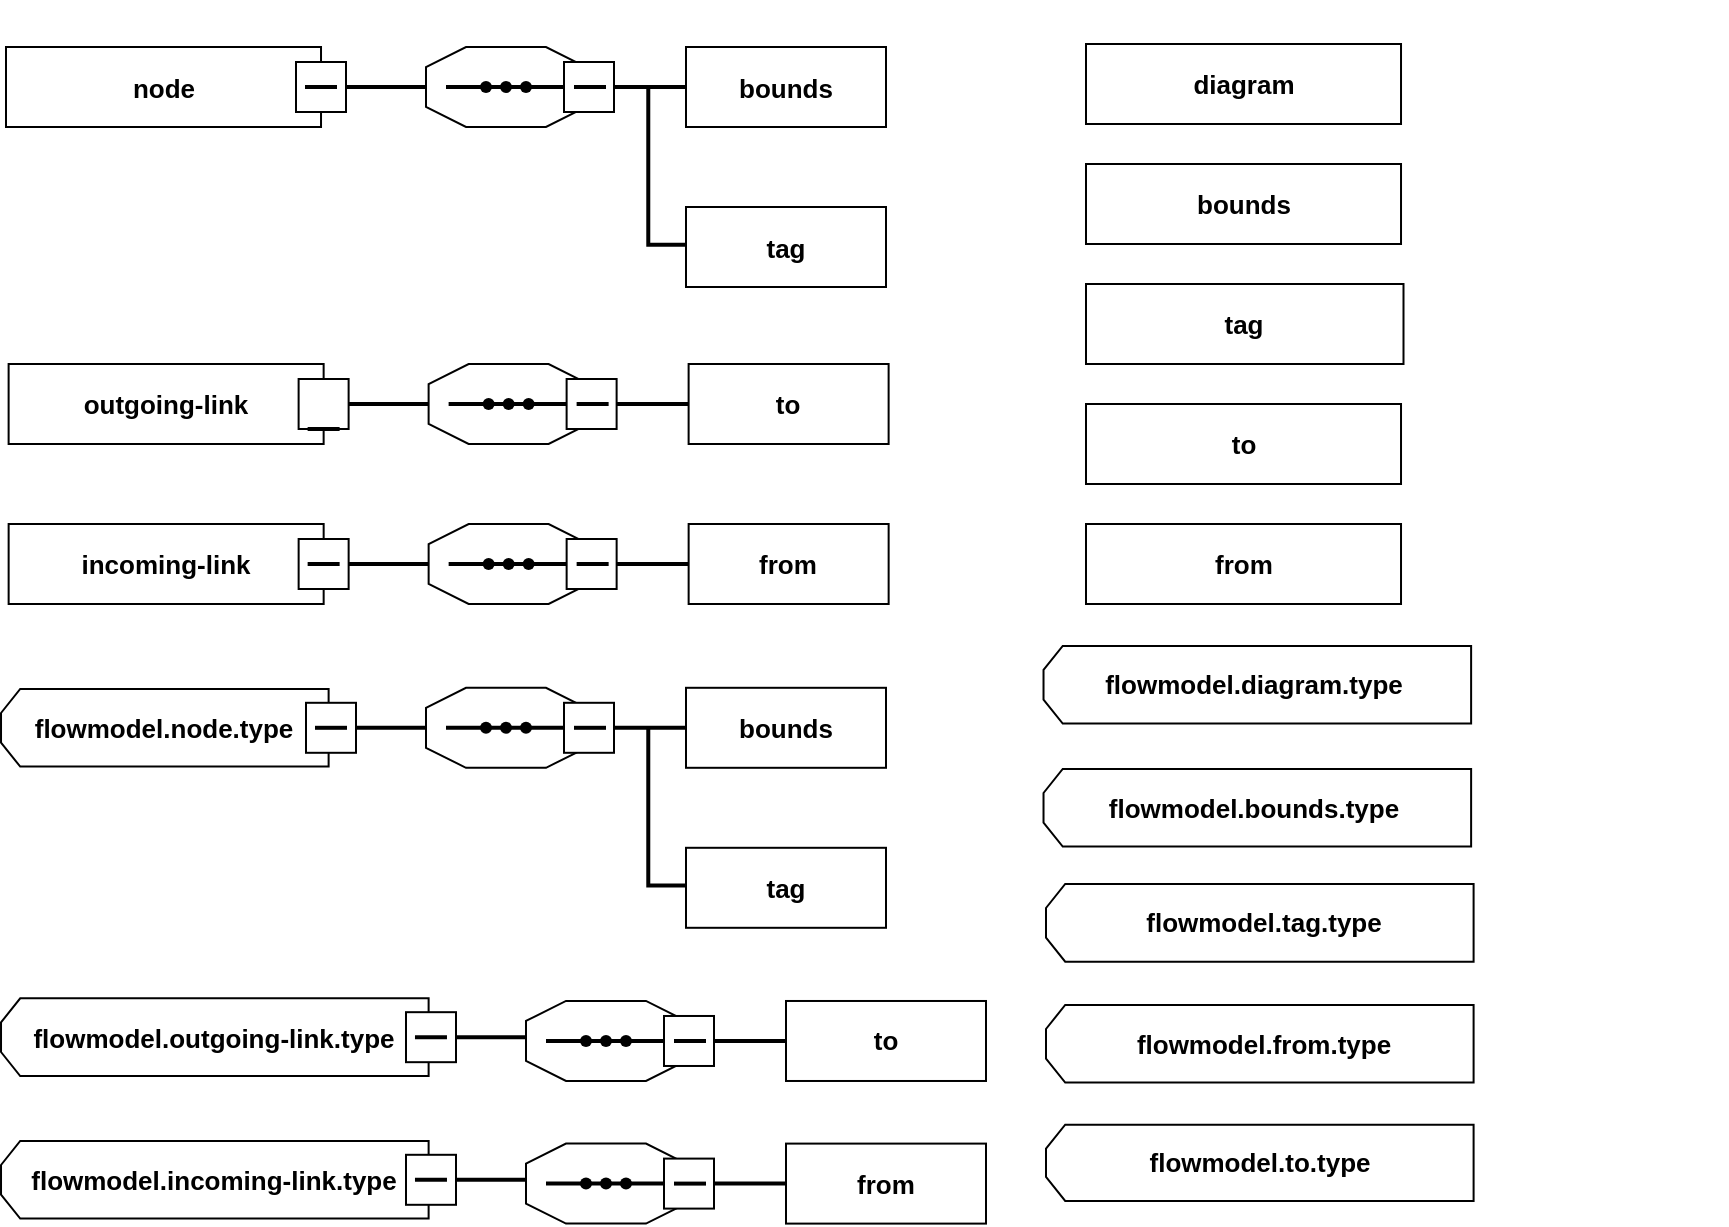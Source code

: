 <mxfile version="16.0.3" type="github">
  <diagram id="Udz62ujIdolEC2k2vhNW" name="Page-1">
    <mxGraphModel dx="1426" dy="1994" grid="1" gridSize="10" guides="1" tooltips="1" connect="1" arrows="0" fold="1" page="1" pageScale="1" pageWidth="827" pageHeight="1169" math="0" shadow="0">
      <root>
        <mxCell id="0" />
        <mxCell id="1" parent="0" />
        <mxCell id="k8Uw34xPk5UIhXiY5Jou-36" value="" style="group" parent="1" vertex="1" connectable="0">
          <mxGeometry x="177.51" y="-588.1" width="442.49" height="120" as="geometry" />
        </mxCell>
        <mxCell id="k8Uw34xPk5UIhXiY5Jou-13" value="" style="group" parent="k8Uw34xPk5UIhXiY5Jou-36" vertex="1" connectable="0">
          <mxGeometry x="212.49" width="94" height="40" as="geometry" />
        </mxCell>
        <mxCell id="k8Uw34xPk5UIhXiY5Jou-1" value="" style="verticalLabelPosition=bottom;verticalAlign=top;html=1;shape=mxgraph.basic.polygon;polyCoords=[[0.25,0],[0.75,0],[1,0.25],[1,0.75],[0.75,1],[0.25,1],[0,0.75],[0,0.25]];polyline=0;" parent="k8Uw34xPk5UIhXiY5Jou-13" vertex="1">
          <mxGeometry width="80" height="40" as="geometry" />
        </mxCell>
        <mxCell id="k8Uw34xPk5UIhXiY5Jou-2" value="" style="line;strokeWidth=2;html=1;" parent="k8Uw34xPk5UIhXiY5Jou-13" vertex="1">
          <mxGeometry x="10" y="15" width="60" height="10" as="geometry" />
        </mxCell>
        <mxCell id="k8Uw34xPk5UIhXiY5Jou-3" value="" style="shape=waypoint;sketch=0;fillStyle=solid;size=6;pointerEvents=1;points=[];fillColor=none;resizable=0;rotatable=0;perimeter=centerPerimeter;snapToPoint=1;" parent="k8Uw34xPk5UIhXiY5Jou-13" vertex="1">
          <mxGeometry x="10" width="40" height="40" as="geometry" />
        </mxCell>
        <mxCell id="k8Uw34xPk5UIhXiY5Jou-4" value="" style="shape=waypoint;sketch=0;fillStyle=solid;size=6;pointerEvents=1;points=[];fillColor=none;resizable=0;rotatable=0;perimeter=centerPerimeter;snapToPoint=1;" parent="k8Uw34xPk5UIhXiY5Jou-13" vertex="1">
          <mxGeometry x="20" width="40" height="40" as="geometry" />
        </mxCell>
        <mxCell id="k8Uw34xPk5UIhXiY5Jou-5" value="" style="shape=waypoint;sketch=0;fillStyle=solid;size=6;pointerEvents=1;points=[];fillColor=none;resizable=0;rotatable=0;perimeter=centerPerimeter;snapToPoint=1;" parent="k8Uw34xPk5UIhXiY5Jou-13" vertex="1">
          <mxGeometry x="30" width="40" height="40" as="geometry" />
        </mxCell>
        <mxCell id="k8Uw34xPk5UIhXiY5Jou-6" value="" style="whiteSpace=wrap;html=1;aspect=fixed;rotation=-90;" parent="k8Uw34xPk5UIhXiY5Jou-13" vertex="1">
          <mxGeometry x="69" y="7.5" width="25" height="25" as="geometry" />
        </mxCell>
        <mxCell id="k8Uw34xPk5UIhXiY5Jou-10" value="" style="line;strokeWidth=2;html=1;" parent="k8Uw34xPk5UIhXiY5Jou-13" vertex="1">
          <mxGeometry x="74" y="15" width="16" height="10" as="geometry" />
        </mxCell>
        <mxCell id="k8Uw34xPk5UIhXiY5Jou-14" value="" style="shape=loopLimit;whiteSpace=wrap;html=1;rotation=-90;horizontal=0;verticalAlign=middle;textDirection=ltr;labelPosition=center;verticalLabelPosition=middle;align=center;size=12;" parent="k8Uw34xPk5UIhXiY5Jou-36" vertex="1">
          <mxGeometry x="62.49" y="-61.9" width="38.82" height="163.8" as="geometry" />
        </mxCell>
        <mxCell id="k8Uw34xPk5UIhXiY5Jou-15" value="flowmodel.node.type" style="text;html=1;strokeColor=none;fillColor=none;align=center;verticalAlign=middle;whiteSpace=wrap;rounded=0;fontSize=13;fontStyle=1" parent="k8Uw34xPk5UIhXiY5Jou-36" vertex="1">
          <mxGeometry x="21.9" y="5" width="120" height="30" as="geometry" />
        </mxCell>
        <mxCell id="k8Uw34xPk5UIhXiY5Jou-18" value="" style="line;strokeWidth=2;html=1;fontSize=13;" parent="k8Uw34xPk5UIhXiY5Jou-36" vertex="1">
          <mxGeometry x="172.49" y="15" width="40" height="10" as="geometry" />
        </mxCell>
        <mxCell id="k8Uw34xPk5UIhXiY5Jou-22" value="" style="rounded=0;whiteSpace=wrap;html=1;fontSize=13;" parent="k8Uw34xPk5UIhXiY5Jou-36" vertex="1">
          <mxGeometry x="342.49" width="100" height="40" as="geometry" />
        </mxCell>
        <mxCell id="k8Uw34xPk5UIhXiY5Jou-25" value="" style="whiteSpace=wrap;html=1;aspect=fixed;rotation=-90;" parent="k8Uw34xPk5UIhXiY5Jou-36" vertex="1">
          <mxGeometry x="152.49" y="7.5" width="25" height="25" as="geometry" />
        </mxCell>
        <mxCell id="k8Uw34xPk5UIhXiY5Jou-26" value="" style="line;strokeWidth=2;html=1;" parent="k8Uw34xPk5UIhXiY5Jou-36" vertex="1">
          <mxGeometry x="156.99" y="15" width="16" height="10" as="geometry" />
        </mxCell>
        <mxCell id="k8Uw34xPk5UIhXiY5Jou-30" value="bounds" style="text;html=1;strokeColor=none;fillColor=none;align=center;verticalAlign=middle;whiteSpace=wrap;rounded=0;fontSize=13;fontStyle=1" parent="k8Uw34xPk5UIhXiY5Jou-36" vertex="1">
          <mxGeometry x="362.49" y="5" width="60" height="30" as="geometry" />
        </mxCell>
        <mxCell id="k8Uw34xPk5UIhXiY5Jou-31" value="" style="line;strokeWidth=2;html=1;fontSize=13;" parent="k8Uw34xPk5UIhXiY5Jou-36" vertex="1">
          <mxGeometry x="306.49" y="15" width="36" height="10" as="geometry" />
        </mxCell>
        <mxCell id="k8Uw34xPk5UIhXiY5Jou-32" value="" style="rounded=0;whiteSpace=wrap;html=1;fontSize=13;" parent="k8Uw34xPk5UIhXiY5Jou-36" vertex="1">
          <mxGeometry x="342.49" y="80" width="100" height="40" as="geometry" />
        </mxCell>
        <mxCell id="k8Uw34xPk5UIhXiY5Jou-33" value="tag" style="text;html=1;strokeColor=none;fillColor=none;align=center;verticalAlign=middle;whiteSpace=wrap;rounded=0;fontSize=13;fontStyle=1" parent="k8Uw34xPk5UIhXiY5Jou-36" vertex="1">
          <mxGeometry x="362.49" y="85" width="60" height="30" as="geometry" />
        </mxCell>
        <mxCell id="k8Uw34xPk5UIhXiY5Jou-35" value="" style="shape=partialRectangle;whiteSpace=wrap;html=1;bottom=0;right=0;fillColor=none;fontSize=13;rotation=90;direction=west;fontStyle=1;strokeWidth=2;" parent="k8Uw34xPk5UIhXiY5Jou-36" vertex="1">
          <mxGeometry x="293.72" y="50.62" width="78.15" height="18.33" as="geometry" />
        </mxCell>
        <mxCell id="sVDJuLf1VJ49UrlVqKed-46" value="" style="group" parent="1" vertex="1" connectable="0">
          <mxGeometry x="180" y="-931" width="440" height="142.5" as="geometry" />
        </mxCell>
        <mxCell id="sVDJuLf1VJ49UrlVqKed-2" value="" style="group" parent="sVDJuLf1VJ49UrlVqKed-46" vertex="1" connectable="0">
          <mxGeometry x="210" y="22.5" width="94" height="40" as="geometry" />
        </mxCell>
        <mxCell id="sVDJuLf1VJ49UrlVqKed-3" value="" style="verticalLabelPosition=bottom;verticalAlign=top;html=1;shape=mxgraph.basic.polygon;polyCoords=[[0.25,0],[0.75,0],[1,0.25],[1,0.75],[0.75,1],[0.25,1],[0,0.75],[0,0.25]];polyline=0;" parent="sVDJuLf1VJ49UrlVqKed-2" vertex="1">
          <mxGeometry width="80" height="40" as="geometry" />
        </mxCell>
        <mxCell id="sVDJuLf1VJ49UrlVqKed-4" value="" style="line;strokeWidth=2;html=1;" parent="sVDJuLf1VJ49UrlVqKed-2" vertex="1">
          <mxGeometry x="10" y="15" width="60" height="10" as="geometry" />
        </mxCell>
        <mxCell id="sVDJuLf1VJ49UrlVqKed-5" value="" style="shape=waypoint;sketch=0;fillStyle=solid;size=6;pointerEvents=1;points=[];fillColor=none;resizable=0;rotatable=0;perimeter=centerPerimeter;snapToPoint=1;" parent="sVDJuLf1VJ49UrlVqKed-2" vertex="1">
          <mxGeometry x="10" width="40" height="40" as="geometry" />
        </mxCell>
        <mxCell id="sVDJuLf1VJ49UrlVqKed-6" value="" style="shape=waypoint;sketch=0;fillStyle=solid;size=6;pointerEvents=1;points=[];fillColor=none;resizable=0;rotatable=0;perimeter=centerPerimeter;snapToPoint=1;" parent="sVDJuLf1VJ49UrlVqKed-2" vertex="1">
          <mxGeometry x="20" width="40" height="40" as="geometry" />
        </mxCell>
        <mxCell id="sVDJuLf1VJ49UrlVqKed-7" value="" style="shape=waypoint;sketch=0;fillStyle=solid;size=6;pointerEvents=1;points=[];fillColor=none;resizable=0;rotatable=0;perimeter=centerPerimeter;snapToPoint=1;" parent="sVDJuLf1VJ49UrlVqKed-2" vertex="1">
          <mxGeometry x="30" width="40" height="40" as="geometry" />
        </mxCell>
        <mxCell id="sVDJuLf1VJ49UrlVqKed-8" value="" style="whiteSpace=wrap;html=1;aspect=fixed;rotation=-90;" parent="sVDJuLf1VJ49UrlVqKed-2" vertex="1">
          <mxGeometry x="69" y="7.5" width="25" height="25" as="geometry" />
        </mxCell>
        <mxCell id="sVDJuLf1VJ49UrlVqKed-9" value="" style="line;strokeWidth=2;html=1;" parent="sVDJuLf1VJ49UrlVqKed-2" vertex="1">
          <mxGeometry x="74" y="15" width="16" height="10" as="geometry" />
        </mxCell>
        <mxCell id="sVDJuLf1VJ49UrlVqKed-12" value="" style="line;strokeWidth=2;html=1;fontSize=13;" parent="sVDJuLf1VJ49UrlVqKed-46" vertex="1">
          <mxGeometry x="170" y="37.5" width="40" height="10" as="geometry" />
        </mxCell>
        <mxCell id="sVDJuLf1VJ49UrlVqKed-13" value="" style="rounded=0;whiteSpace=wrap;html=1;fontSize=13;" parent="sVDJuLf1VJ49UrlVqKed-46" vertex="1">
          <mxGeometry x="340" y="22.5" width="100" height="40" as="geometry" />
        </mxCell>
        <mxCell id="sVDJuLf1VJ49UrlVqKed-16" value="bounds" style="text;html=1;strokeColor=none;fillColor=none;align=center;verticalAlign=middle;whiteSpace=wrap;rounded=0;fontSize=13;fontStyle=1" parent="sVDJuLf1VJ49UrlVqKed-46" vertex="1">
          <mxGeometry x="360" y="27.5" width="60" height="30" as="geometry" />
        </mxCell>
        <mxCell id="sVDJuLf1VJ49UrlVqKed-17" value="" style="line;strokeWidth=2;html=1;fontSize=13;" parent="sVDJuLf1VJ49UrlVqKed-46" vertex="1">
          <mxGeometry x="304" y="37.5" width="36" height="10" as="geometry" />
        </mxCell>
        <mxCell id="sVDJuLf1VJ49UrlVqKed-18" value="" style="rounded=0;whiteSpace=wrap;html=1;fontSize=13;" parent="sVDJuLf1VJ49UrlVqKed-46" vertex="1">
          <mxGeometry x="340" y="102.5" width="100" height="40" as="geometry" />
        </mxCell>
        <mxCell id="sVDJuLf1VJ49UrlVqKed-19" value="tag" style="text;html=1;strokeColor=none;fillColor=none;align=center;verticalAlign=middle;whiteSpace=wrap;rounded=0;fontSize=13;fontStyle=1" parent="sVDJuLf1VJ49UrlVqKed-46" vertex="1">
          <mxGeometry x="360" y="107.5" width="60" height="30" as="geometry" />
        </mxCell>
        <mxCell id="sVDJuLf1VJ49UrlVqKed-20" value="" style="shape=partialRectangle;whiteSpace=wrap;html=1;bottom=0;right=0;fillColor=none;fontSize=13;rotation=90;direction=west;fontStyle=1;strokeWidth=2;" parent="sVDJuLf1VJ49UrlVqKed-46" vertex="1">
          <mxGeometry x="291.23" y="73.12" width="78.15" height="18.33" as="geometry" />
        </mxCell>
        <mxCell id="sVDJuLf1VJ49UrlVqKed-22" value="" style="rounded=0;whiteSpace=wrap;html=1;" parent="sVDJuLf1VJ49UrlVqKed-46" vertex="1">
          <mxGeometry y="22.5" width="157.51" height="40" as="geometry" />
        </mxCell>
        <mxCell id="sVDJuLf1VJ49UrlVqKed-23" value="" style="whiteSpace=wrap;html=1;aspect=fixed;rotation=-90;" parent="sVDJuLf1VJ49UrlVqKed-46" vertex="1">
          <mxGeometry x="145" y="30" width="25" height="25" as="geometry" />
        </mxCell>
        <mxCell id="sVDJuLf1VJ49UrlVqKed-25" value="" style="line;strokeWidth=2;html=1;" parent="sVDJuLf1VJ49UrlVqKed-46" vertex="1">
          <mxGeometry x="149.5" width="16" height="85" as="geometry" />
        </mxCell>
        <mxCell id="sVDJuLf1VJ49UrlVqKed-26" value="node" style="text;html=1;strokeColor=none;fillColor=none;align=center;verticalAlign=middle;whiteSpace=wrap;rounded=0;fontSize=13;fontStyle=1" parent="sVDJuLf1VJ49UrlVqKed-46" vertex="1">
          <mxGeometry x="18.75" y="27.5" width="120" height="30" as="geometry" />
        </mxCell>
        <mxCell id="sVDJuLf1VJ49UrlVqKed-47" value="" style="group" parent="1" vertex="1" connectable="0">
          <mxGeometry x="181.31" y="-760" width="440.01" height="270" as="geometry" />
        </mxCell>
        <mxCell id="sVDJuLf1VJ49UrlVqKed-67" value="" style="group" parent="sVDJuLf1VJ49UrlVqKed-47" vertex="1" connectable="0">
          <mxGeometry width="440" height="85" as="geometry" />
        </mxCell>
        <mxCell id="sVDJuLf1VJ49UrlVqKed-48" value="" style="group" parent="sVDJuLf1VJ49UrlVqKed-67" vertex="1" connectable="0">
          <mxGeometry x="210" y="10" width="94" height="40" as="geometry" />
        </mxCell>
        <mxCell id="sVDJuLf1VJ49UrlVqKed-49" value="" style="verticalLabelPosition=bottom;verticalAlign=top;html=1;shape=mxgraph.basic.polygon;polyCoords=[[0.25,0],[0.75,0],[1,0.25],[1,0.75],[0.75,1],[0.25,1],[0,0.75],[0,0.25]];polyline=0;" parent="sVDJuLf1VJ49UrlVqKed-48" vertex="1">
          <mxGeometry width="80" height="40" as="geometry" />
        </mxCell>
        <mxCell id="sVDJuLf1VJ49UrlVqKed-50" value="" style="line;strokeWidth=2;html=1;" parent="sVDJuLf1VJ49UrlVqKed-48" vertex="1">
          <mxGeometry x="10" y="15" width="60" height="10" as="geometry" />
        </mxCell>
        <mxCell id="sVDJuLf1VJ49UrlVqKed-51" value="" style="shape=waypoint;sketch=0;fillStyle=solid;size=6;pointerEvents=1;points=[];fillColor=none;resizable=0;rotatable=0;perimeter=centerPerimeter;snapToPoint=1;" parent="sVDJuLf1VJ49UrlVqKed-48" vertex="1">
          <mxGeometry x="10" width="40" height="40" as="geometry" />
        </mxCell>
        <mxCell id="sVDJuLf1VJ49UrlVqKed-52" value="" style="shape=waypoint;sketch=0;fillStyle=solid;size=6;pointerEvents=1;points=[];fillColor=none;resizable=0;rotatable=0;perimeter=centerPerimeter;snapToPoint=1;" parent="sVDJuLf1VJ49UrlVqKed-48" vertex="1">
          <mxGeometry x="20" width="40" height="40" as="geometry" />
        </mxCell>
        <mxCell id="sVDJuLf1VJ49UrlVqKed-53" value="" style="shape=waypoint;sketch=0;fillStyle=solid;size=6;pointerEvents=1;points=[];fillColor=none;resizable=0;rotatable=0;perimeter=centerPerimeter;snapToPoint=1;" parent="sVDJuLf1VJ49UrlVqKed-48" vertex="1">
          <mxGeometry x="30" width="40" height="40" as="geometry" />
        </mxCell>
        <mxCell id="sVDJuLf1VJ49UrlVqKed-54" value="" style="whiteSpace=wrap;html=1;aspect=fixed;rotation=-90;" parent="sVDJuLf1VJ49UrlVqKed-48" vertex="1">
          <mxGeometry x="69" y="7.5" width="25" height="25" as="geometry" />
        </mxCell>
        <mxCell id="sVDJuLf1VJ49UrlVqKed-55" value="" style="line;strokeWidth=2;html=1;" parent="sVDJuLf1VJ49UrlVqKed-48" vertex="1">
          <mxGeometry x="74" y="15" width="16" height="10" as="geometry" />
        </mxCell>
        <mxCell id="sVDJuLf1VJ49UrlVqKed-56" value="" style="line;strokeWidth=2;html=1;fontSize=13;" parent="sVDJuLf1VJ49UrlVqKed-67" vertex="1">
          <mxGeometry x="170" y="25" width="40" height="10" as="geometry" />
        </mxCell>
        <mxCell id="sVDJuLf1VJ49UrlVqKed-57" value="" style="rounded=0;whiteSpace=wrap;html=1;fontSize=13;" parent="sVDJuLf1VJ49UrlVqKed-67" vertex="1">
          <mxGeometry x="340" y="10" width="100" height="40" as="geometry" />
        </mxCell>
        <mxCell id="sVDJuLf1VJ49UrlVqKed-58" value="to" style="text;html=1;strokeColor=none;fillColor=none;align=center;verticalAlign=middle;whiteSpace=wrap;rounded=0;fontSize=13;fontStyle=1" parent="sVDJuLf1VJ49UrlVqKed-67" vertex="1">
          <mxGeometry x="360" y="15" width="60" height="30" as="geometry" />
        </mxCell>
        <mxCell id="sVDJuLf1VJ49UrlVqKed-59" value="" style="line;strokeWidth=2;html=1;fontSize=13;" parent="sVDJuLf1VJ49UrlVqKed-67" vertex="1">
          <mxGeometry x="304" y="25" width="36" height="10" as="geometry" />
        </mxCell>
        <mxCell id="sVDJuLf1VJ49UrlVqKed-63" value="" style="rounded=0;whiteSpace=wrap;html=1;" parent="sVDJuLf1VJ49UrlVqKed-67" vertex="1">
          <mxGeometry y="10" width="157.51" height="40" as="geometry" />
        </mxCell>
        <mxCell id="sVDJuLf1VJ49UrlVqKed-64" value="" style="whiteSpace=wrap;html=1;aspect=fixed;rotation=-90;" parent="sVDJuLf1VJ49UrlVqKed-67" vertex="1">
          <mxGeometry x="145" y="17.5" width="25" height="25" as="geometry" />
        </mxCell>
        <mxCell id="sVDJuLf1VJ49UrlVqKed-65" value="" style="line;strokeWidth=2;html=1;" parent="sVDJuLf1VJ49UrlVqKed-67" vertex="1">
          <mxGeometry x="149.5" width="16" height="85" as="geometry" />
        </mxCell>
        <mxCell id="sVDJuLf1VJ49UrlVqKed-66" value="outgoing-link" style="text;html=1;strokeColor=none;fillColor=none;align=center;verticalAlign=middle;whiteSpace=wrap;rounded=0;fontSize=13;fontStyle=1" parent="sVDJuLf1VJ49UrlVqKed-67" vertex="1">
          <mxGeometry x="18.75" y="15" width="120" height="30" as="geometry" />
        </mxCell>
        <mxCell id="sVDJuLf1VJ49UrlVqKed-69" value="" style="group" parent="sVDJuLf1VJ49UrlVqKed-47" vertex="1" connectable="0">
          <mxGeometry x="0.01" y="92.5" width="440" height="177.5" as="geometry" />
        </mxCell>
        <mxCell id="sVDJuLf1VJ49UrlVqKed-70" value="" style="group" parent="sVDJuLf1VJ49UrlVqKed-69" vertex="1" connectable="0">
          <mxGeometry x="210" y="-2.5" width="94" height="40" as="geometry" />
        </mxCell>
        <mxCell id="sVDJuLf1VJ49UrlVqKed-71" value="" style="verticalLabelPosition=bottom;verticalAlign=top;html=1;shape=mxgraph.basic.polygon;polyCoords=[[0.25,0],[0.75,0],[1,0.25],[1,0.75],[0.75,1],[0.25,1],[0,0.75],[0,0.25]];polyline=0;" parent="sVDJuLf1VJ49UrlVqKed-70" vertex="1">
          <mxGeometry width="80" height="40" as="geometry" />
        </mxCell>
        <mxCell id="sVDJuLf1VJ49UrlVqKed-72" value="" style="line;strokeWidth=2;html=1;" parent="sVDJuLf1VJ49UrlVqKed-70" vertex="1">
          <mxGeometry x="10" y="15" width="60" height="10" as="geometry" />
        </mxCell>
        <mxCell id="sVDJuLf1VJ49UrlVqKed-73" value="" style="shape=waypoint;sketch=0;fillStyle=solid;size=6;pointerEvents=1;points=[];fillColor=none;resizable=0;rotatable=0;perimeter=centerPerimeter;snapToPoint=1;" parent="sVDJuLf1VJ49UrlVqKed-70" vertex="1">
          <mxGeometry x="10" width="40" height="40" as="geometry" />
        </mxCell>
        <mxCell id="sVDJuLf1VJ49UrlVqKed-74" value="" style="shape=waypoint;sketch=0;fillStyle=solid;size=6;pointerEvents=1;points=[];fillColor=none;resizable=0;rotatable=0;perimeter=centerPerimeter;snapToPoint=1;" parent="sVDJuLf1VJ49UrlVqKed-70" vertex="1">
          <mxGeometry x="20" width="40" height="40" as="geometry" />
        </mxCell>
        <mxCell id="sVDJuLf1VJ49UrlVqKed-75" value="" style="shape=waypoint;sketch=0;fillStyle=solid;size=6;pointerEvents=1;points=[];fillColor=none;resizable=0;rotatable=0;perimeter=centerPerimeter;snapToPoint=1;" parent="sVDJuLf1VJ49UrlVqKed-70" vertex="1">
          <mxGeometry x="30" width="40" height="40" as="geometry" />
        </mxCell>
        <mxCell id="sVDJuLf1VJ49UrlVqKed-76" value="" style="whiteSpace=wrap;html=1;aspect=fixed;rotation=-90;" parent="sVDJuLf1VJ49UrlVqKed-70" vertex="1">
          <mxGeometry x="69" y="7.5" width="25" height="25" as="geometry" />
        </mxCell>
        <mxCell id="sVDJuLf1VJ49UrlVqKed-77" value="" style="line;strokeWidth=2;html=1;" parent="sVDJuLf1VJ49UrlVqKed-70" vertex="1">
          <mxGeometry x="74" y="15" width="16" height="10" as="geometry" />
        </mxCell>
        <mxCell id="sVDJuLf1VJ49UrlVqKed-78" value="" style="line;strokeWidth=2;html=1;fontSize=13;" parent="sVDJuLf1VJ49UrlVqKed-69" vertex="1">
          <mxGeometry x="170" y="12.5" width="40" height="10" as="geometry" />
        </mxCell>
        <mxCell id="sVDJuLf1VJ49UrlVqKed-79" value="" style="rounded=0;whiteSpace=wrap;html=1;fontSize=13;" parent="sVDJuLf1VJ49UrlVqKed-69" vertex="1">
          <mxGeometry x="340" y="-2.5" width="100" height="40" as="geometry" />
        </mxCell>
        <mxCell id="sVDJuLf1VJ49UrlVqKed-80" value="from" style="text;html=1;strokeColor=none;fillColor=none;align=center;verticalAlign=middle;whiteSpace=wrap;rounded=0;fontSize=13;fontStyle=1" parent="sVDJuLf1VJ49UrlVqKed-69" vertex="1">
          <mxGeometry x="360" y="2.5" width="60" height="30" as="geometry" />
        </mxCell>
        <mxCell id="sVDJuLf1VJ49UrlVqKed-81" value="" style="line;strokeWidth=2;html=1;fontSize=13;" parent="sVDJuLf1VJ49UrlVqKed-69" vertex="1">
          <mxGeometry x="304" y="12.5" width="36" height="10" as="geometry" />
        </mxCell>
        <mxCell id="sVDJuLf1VJ49UrlVqKed-82" value="" style="rounded=0;whiteSpace=wrap;html=1;" parent="sVDJuLf1VJ49UrlVqKed-69" vertex="1">
          <mxGeometry y="-2.5" width="157.51" height="40" as="geometry" />
        </mxCell>
        <mxCell id="sVDJuLf1VJ49UrlVqKed-83" value="" style="whiteSpace=wrap;html=1;aspect=fixed;rotation=-90;" parent="sVDJuLf1VJ49UrlVqKed-69" vertex="1">
          <mxGeometry x="145" y="5" width="25" height="25" as="geometry" />
        </mxCell>
        <mxCell id="sVDJuLf1VJ49UrlVqKed-84" value="" style="line;strokeWidth=2;html=1;" parent="sVDJuLf1VJ49UrlVqKed-69" vertex="1">
          <mxGeometry x="149.5" y="-25" width="16" height="85" as="geometry" />
        </mxCell>
        <mxCell id="sVDJuLf1VJ49UrlVqKed-85" value="incoming-link" style="text;html=1;strokeColor=none;fillColor=none;align=center;verticalAlign=middle;whiteSpace=wrap;rounded=0;fontSize=13;fontStyle=1" parent="sVDJuLf1VJ49UrlVqKed-69" vertex="1">
          <mxGeometry x="18.75" y="2.5" width="120" height="30" as="geometry" />
        </mxCell>
        <mxCell id="9avk3Qq46MNFsyk8ZGu0-46" value="" style="group" parent="sVDJuLf1VJ49UrlVqKed-69" vertex="1" connectable="0">
          <mxGeometry x="701.17" y="-232.5" width="157.51" height="110" as="geometry" />
        </mxCell>
        <mxCell id="9avk3Qq46MNFsyk8ZGu0-42" value="" style="group" parent="9avk3Qq46MNFsyk8ZGu0-46" vertex="1" connectable="0">
          <mxGeometry x="-162.49" y="230" width="157.51" height="40" as="geometry" />
        </mxCell>
        <mxCell id="9avk3Qq46MNFsyk8ZGu0-43" value="" style="rounded=0;whiteSpace=wrap;html=1;" parent="9avk3Qq46MNFsyk8ZGu0-42" vertex="1">
          <mxGeometry width="157.51" height="40" as="geometry" />
        </mxCell>
        <mxCell id="9avk3Qq46MNFsyk8ZGu0-44" value="&lt;span style=&quot;font-size: 13px&quot;&gt;&lt;b&gt;from&lt;/b&gt;&lt;/span&gt;" style="text;html=1;strokeColor=none;fillColor=none;align=center;verticalAlign=middle;whiteSpace=wrap;rounded=0;" parent="9avk3Qq46MNFsyk8ZGu0-42" vertex="1">
          <mxGeometry x="48.75" y="5" width="60" height="30" as="geometry" />
        </mxCell>
        <mxCell id="9avk3Qq46MNFsyk8ZGu0-32" value="" style="group" parent="1" vertex="1" connectable="0">
          <mxGeometry x="720" y="-910" width="157.51" height="40" as="geometry" />
        </mxCell>
        <mxCell id="9avk3Qq46MNFsyk8ZGu0-30" value="" style="rounded=0;whiteSpace=wrap;html=1;" parent="9avk3Qq46MNFsyk8ZGu0-32" vertex="1">
          <mxGeometry width="157.51" height="40" as="geometry" />
        </mxCell>
        <mxCell id="9avk3Qq46MNFsyk8ZGu0-31" value="&lt;font style=&quot;font-size: 13px&quot;&gt;&lt;b&gt;diagram&lt;/b&gt;&lt;/font&gt;" style="text;html=1;strokeColor=none;fillColor=none;align=center;verticalAlign=middle;whiteSpace=wrap;rounded=0;" parent="9avk3Qq46MNFsyk8ZGu0-32" vertex="1">
          <mxGeometry x="48.75" y="5" width="60" height="30" as="geometry" />
        </mxCell>
        <mxCell id="9avk3Qq46MNFsyk8ZGu0-33" value="" style="group" parent="1" vertex="1" connectable="0">
          <mxGeometry x="720" y="-850" width="157.51" height="40" as="geometry" />
        </mxCell>
        <mxCell id="9avk3Qq46MNFsyk8ZGu0-34" value="" style="rounded=0;whiteSpace=wrap;html=1;" parent="9avk3Qq46MNFsyk8ZGu0-33" vertex="1">
          <mxGeometry width="157.51" height="40" as="geometry" />
        </mxCell>
        <mxCell id="9avk3Qq46MNFsyk8ZGu0-35" value="&lt;font style=&quot;font-size: 13px&quot;&gt;&lt;b&gt;bounds&lt;/b&gt;&lt;/font&gt;" style="text;html=1;strokeColor=none;fillColor=none;align=center;verticalAlign=middle;whiteSpace=wrap;rounded=0;" parent="9avk3Qq46MNFsyk8ZGu0-33" vertex="1">
          <mxGeometry x="48.75" y="5" width="60" height="30" as="geometry" />
        </mxCell>
        <mxCell id="9avk3Qq46MNFsyk8ZGu0-36" value="" style="group" parent="1" vertex="1" connectable="0">
          <mxGeometry x="720" y="-790" width="158.75" height="40" as="geometry" />
        </mxCell>
        <mxCell id="9avk3Qq46MNFsyk8ZGu0-37" value="" style="rounded=0;whiteSpace=wrap;html=1;" parent="9avk3Qq46MNFsyk8ZGu0-36" vertex="1">
          <mxGeometry width="158.75" height="40" as="geometry" />
        </mxCell>
        <mxCell id="9avk3Qq46MNFsyk8ZGu0-38" value="&lt;span style=&quot;font-size: 13px&quot;&gt;&lt;b&gt;tag&lt;/b&gt;&lt;/span&gt;" style="text;html=1;strokeColor=none;fillColor=none;align=center;verticalAlign=middle;whiteSpace=wrap;rounded=0;" parent="9avk3Qq46MNFsyk8ZGu0-36" vertex="1">
          <mxGeometry x="49.134" y="5" width="60.472" height="30" as="geometry" />
        </mxCell>
        <mxCell id="9avk3Qq46MNFsyk8ZGu0-3" value="" style="shape=loopLimit;whiteSpace=wrap;html=1;rotation=-90;horizontal=0;verticalAlign=middle;textDirection=ltr;labelPosition=center;verticalLabelPosition=middle;align=center;size=12;container=0;" parent="1" vertex="1">
          <mxGeometry x="786.25" y="-635" width="38.82" height="213.8" as="geometry" />
        </mxCell>
        <mxCell id="9avk3Qq46MNFsyk8ZGu0-5" value="&lt;b&gt;&lt;font style=&quot;font-size: 13px&quot;&gt;flowmodel.bounds.type&lt;/font&gt;&lt;/b&gt;" style="text;html=1;strokeColor=none;fillColor=none;align=center;verticalAlign=middle;whiteSpace=wrap;rounded=0;container=0;" parent="1" vertex="1">
          <mxGeometry x="700" y="-543.1" width="208.1" height="30" as="geometry" />
        </mxCell>
        <mxCell id="9avk3Qq46MNFsyk8ZGu0-23" value="" style="group" parent="1" vertex="1" connectable="0">
          <mxGeometry x="700.0" y="-490" width="213.8" height="38.82" as="geometry" />
        </mxCell>
        <mxCell id="9avk3Qq46MNFsyk8ZGu0-20" value="" style="shape=loopLimit;whiteSpace=wrap;html=1;rotation=-90;horizontal=0;verticalAlign=middle;textDirection=ltr;labelPosition=center;verticalLabelPosition=middle;align=center;size=12;container=0;" parent="9avk3Qq46MNFsyk8ZGu0-23" vertex="1">
          <mxGeometry x="87.49" y="-87.49" width="38.82" height="213.8" as="geometry" />
        </mxCell>
        <mxCell id="9avk3Qq46MNFsyk8ZGu0-21" value="&lt;b&gt;&lt;font style=&quot;font-size: 13px&quot;&gt;flowmodel.tag.type&lt;/font&gt;&lt;/b&gt;" style="text;html=1;strokeColor=none;fillColor=none;align=center;verticalAlign=middle;whiteSpace=wrap;rounded=0;container=0;" parent="9avk3Qq46MNFsyk8ZGu0-23" vertex="1">
          <mxGeometry x="3.8" y="4.41" width="210" height="30" as="geometry" />
        </mxCell>
        <mxCell id="9avk3Qq46MNFsyk8ZGu0-75" value="" style="group" parent="1" vertex="1" connectable="0">
          <mxGeometry x="177.51" y="-432.82" width="492.49" height="112.62" as="geometry" />
        </mxCell>
        <mxCell id="cR9HXsBc68klS0TnYcOj-10" value="" style="group" parent="9avk3Qq46MNFsyk8ZGu0-75" vertex="1" connectable="0">
          <mxGeometry width="492.49" height="41.31" as="geometry" />
        </mxCell>
        <mxCell id="cR9HXsBc68klS0TnYcOj-8" value="" style="group" parent="cR9HXsBc68klS0TnYcOj-10" vertex="1" connectable="0">
          <mxGeometry width="267.49" height="38.82" as="geometry" />
        </mxCell>
        <mxCell id="sVDJuLf1VJ49UrlVqKed-95" value="" style="shape=loopLimit;whiteSpace=wrap;html=1;rotation=-90;horizontal=0;verticalAlign=middle;textDirection=ltr;labelPosition=center;verticalLabelPosition=middle;align=center;size=12;" parent="cR9HXsBc68klS0TnYcOj-8" vertex="1">
          <mxGeometry x="87.49" y="-87.49" width="38.82" height="213.8" as="geometry" />
        </mxCell>
        <mxCell id="sVDJuLf1VJ49UrlVqKed-97" value="" style="line;strokeWidth=2;html=1;fontSize=13;" parent="cR9HXsBc68klS0TnYcOj-8" vertex="1">
          <mxGeometry x="227.49" y="14.41" width="40" height="10" as="geometry" />
        </mxCell>
        <mxCell id="cR9HXsBc68klS0TnYcOj-5" value="&lt;b&gt;&lt;font style=&quot;font-size: 13px&quot;&gt;flowmodel.outgoing-link.type&lt;/font&gt;&lt;/b&gt;" style="text;html=1;strokeColor=none;fillColor=none;align=center;verticalAlign=middle;whiteSpace=wrap;rounded=0;" parent="cR9HXsBc68klS0TnYcOj-8" vertex="1">
          <mxGeometry x="1.9" y="4.41" width="210" height="30" as="geometry" />
        </mxCell>
        <mxCell id="sVDJuLf1VJ49UrlVqKed-99" value="" style="whiteSpace=wrap;html=1;aspect=fixed;rotation=-90;" parent="cR9HXsBc68klS0TnYcOj-8" vertex="1">
          <mxGeometry x="202.49" y="6.91" width="25" height="25" as="geometry" />
        </mxCell>
        <mxCell id="sVDJuLf1VJ49UrlVqKed-100" value="" style="line;strokeWidth=2;html=1;" parent="cR9HXsBc68klS0TnYcOj-8" vertex="1">
          <mxGeometry x="206.98" y="14.41" width="16" height="10" as="geometry" />
        </mxCell>
        <mxCell id="cR9HXsBc68klS0TnYcOj-9" value="" style="group" parent="cR9HXsBc68klS0TnYcOj-10" vertex="1" connectable="0">
          <mxGeometry x="262.49" y="1.31" width="230" height="40" as="geometry" />
        </mxCell>
        <mxCell id="sVDJuLf1VJ49UrlVqKed-87" value="" style="group" parent="cR9HXsBc68klS0TnYcOj-9" vertex="1" connectable="0">
          <mxGeometry width="94" height="40" as="geometry" />
        </mxCell>
        <mxCell id="sVDJuLf1VJ49UrlVqKed-88" value="" style="verticalLabelPosition=bottom;verticalAlign=top;html=1;shape=mxgraph.basic.polygon;polyCoords=[[0.25,0],[0.75,0],[1,0.25],[1,0.75],[0.75,1],[0.25,1],[0,0.75],[0,0.25]];polyline=0;" parent="sVDJuLf1VJ49UrlVqKed-87" vertex="1">
          <mxGeometry width="80" height="40" as="geometry" />
        </mxCell>
        <mxCell id="sVDJuLf1VJ49UrlVqKed-89" value="" style="line;strokeWidth=2;html=1;" parent="sVDJuLf1VJ49UrlVqKed-87" vertex="1">
          <mxGeometry x="10" y="15" width="60" height="10" as="geometry" />
        </mxCell>
        <mxCell id="sVDJuLf1VJ49UrlVqKed-90" value="" style="shape=waypoint;sketch=0;fillStyle=solid;size=6;pointerEvents=1;points=[];fillColor=none;resizable=0;rotatable=0;perimeter=centerPerimeter;snapToPoint=1;" parent="sVDJuLf1VJ49UrlVqKed-87" vertex="1">
          <mxGeometry x="10" width="40" height="40" as="geometry" />
        </mxCell>
        <mxCell id="sVDJuLf1VJ49UrlVqKed-91" value="" style="shape=waypoint;sketch=0;fillStyle=solid;size=6;pointerEvents=1;points=[];fillColor=none;resizable=0;rotatable=0;perimeter=centerPerimeter;snapToPoint=1;" parent="sVDJuLf1VJ49UrlVqKed-87" vertex="1">
          <mxGeometry x="20" width="40" height="40" as="geometry" />
        </mxCell>
        <mxCell id="sVDJuLf1VJ49UrlVqKed-92" value="" style="shape=waypoint;sketch=0;fillStyle=solid;size=6;pointerEvents=1;points=[];fillColor=none;resizable=0;rotatable=0;perimeter=centerPerimeter;snapToPoint=1;" parent="sVDJuLf1VJ49UrlVqKed-87" vertex="1">
          <mxGeometry x="30" width="40" height="40" as="geometry" />
        </mxCell>
        <mxCell id="sVDJuLf1VJ49UrlVqKed-93" value="" style="whiteSpace=wrap;html=1;aspect=fixed;rotation=-90;" parent="sVDJuLf1VJ49UrlVqKed-87" vertex="1">
          <mxGeometry x="69" y="7.5" width="25" height="25" as="geometry" />
        </mxCell>
        <mxCell id="sVDJuLf1VJ49UrlVqKed-94" value="" style="line;strokeWidth=2;html=1;" parent="sVDJuLf1VJ49UrlVqKed-87" vertex="1">
          <mxGeometry x="74" y="15" width="16" height="10" as="geometry" />
        </mxCell>
        <mxCell id="sVDJuLf1VJ49UrlVqKed-98" value="" style="rounded=0;whiteSpace=wrap;html=1;fontSize=13;" parent="cR9HXsBc68klS0TnYcOj-9" vertex="1">
          <mxGeometry x="130" width="100" height="40" as="geometry" />
        </mxCell>
        <mxCell id="sVDJuLf1VJ49UrlVqKed-101" value="to" style="text;html=1;strokeColor=none;fillColor=none;align=center;verticalAlign=middle;whiteSpace=wrap;rounded=0;fontSize=13;fontStyle=1" parent="cR9HXsBc68klS0TnYcOj-9" vertex="1">
          <mxGeometry x="150" y="5" width="60" height="30" as="geometry" />
        </mxCell>
        <mxCell id="sVDJuLf1VJ49UrlVqKed-102" value="" style="line;strokeWidth=2;html=1;fontSize=13;" parent="cR9HXsBc68klS0TnYcOj-9" vertex="1">
          <mxGeometry x="94" y="15" width="36" height="10" as="geometry" />
        </mxCell>
        <mxCell id="cR9HXsBc68klS0TnYcOj-11" value="" style="group" parent="9avk3Qq46MNFsyk8ZGu0-75" vertex="1" connectable="0">
          <mxGeometry y="71.31" width="492.49" height="41.31" as="geometry" />
        </mxCell>
        <mxCell id="cR9HXsBc68klS0TnYcOj-12" value="" style="group" parent="cR9HXsBc68klS0TnYcOj-11" vertex="1" connectable="0">
          <mxGeometry width="267.49" height="38.82" as="geometry" />
        </mxCell>
        <mxCell id="cR9HXsBc68klS0TnYcOj-13" value="" style="shape=loopLimit;whiteSpace=wrap;html=1;rotation=-90;horizontal=0;verticalAlign=middle;textDirection=ltr;labelPosition=center;verticalLabelPosition=middle;align=center;size=12;" parent="cR9HXsBc68klS0TnYcOj-12" vertex="1">
          <mxGeometry x="87.49" y="-87.49" width="38.82" height="213.8" as="geometry" />
        </mxCell>
        <mxCell id="cR9HXsBc68klS0TnYcOj-14" value="" style="line;strokeWidth=2;html=1;fontSize=13;" parent="cR9HXsBc68klS0TnYcOj-12" vertex="1">
          <mxGeometry x="227.49" y="14.41" width="40" height="10" as="geometry" />
        </mxCell>
        <mxCell id="cR9HXsBc68klS0TnYcOj-15" value="&lt;b&gt;&lt;font style=&quot;font-size: 13px&quot;&gt;flowmodel.incoming-link.type&lt;/font&gt;&lt;/b&gt;" style="text;html=1;strokeColor=none;fillColor=none;align=center;verticalAlign=middle;whiteSpace=wrap;rounded=0;" parent="cR9HXsBc68klS0TnYcOj-12" vertex="1">
          <mxGeometry x="1.9" y="4.41" width="210" height="30" as="geometry" />
        </mxCell>
        <mxCell id="cR9HXsBc68klS0TnYcOj-16" value="" style="whiteSpace=wrap;html=1;aspect=fixed;rotation=-90;" parent="cR9HXsBc68klS0TnYcOj-12" vertex="1">
          <mxGeometry x="202.49" y="6.91" width="25" height="25" as="geometry" />
        </mxCell>
        <mxCell id="cR9HXsBc68klS0TnYcOj-17" value="" style="line;strokeWidth=2;html=1;" parent="cR9HXsBc68klS0TnYcOj-12" vertex="1">
          <mxGeometry x="206.98" y="14.41" width="16" height="10" as="geometry" />
        </mxCell>
        <mxCell id="cR9HXsBc68klS0TnYcOj-18" value="" style="group" parent="cR9HXsBc68klS0TnYcOj-11" vertex="1" connectable="0">
          <mxGeometry x="262.49" y="1.31" width="230" height="40" as="geometry" />
        </mxCell>
        <mxCell id="cR9HXsBc68klS0TnYcOj-19" value="" style="group" parent="cR9HXsBc68klS0TnYcOj-18" vertex="1" connectable="0">
          <mxGeometry width="94" height="40" as="geometry" />
        </mxCell>
        <mxCell id="cR9HXsBc68klS0TnYcOj-20" value="" style="verticalLabelPosition=bottom;verticalAlign=top;html=1;shape=mxgraph.basic.polygon;polyCoords=[[0.25,0],[0.75,0],[1,0.25],[1,0.75],[0.75,1],[0.25,1],[0,0.75],[0,0.25]];polyline=0;" parent="cR9HXsBc68klS0TnYcOj-19" vertex="1">
          <mxGeometry width="80" height="40" as="geometry" />
        </mxCell>
        <mxCell id="cR9HXsBc68klS0TnYcOj-21" value="" style="line;strokeWidth=2;html=1;" parent="cR9HXsBc68klS0TnYcOj-19" vertex="1">
          <mxGeometry x="10" y="15" width="60" height="10" as="geometry" />
        </mxCell>
        <mxCell id="cR9HXsBc68klS0TnYcOj-22" value="" style="shape=waypoint;sketch=0;fillStyle=solid;size=6;pointerEvents=1;points=[];fillColor=none;resizable=0;rotatable=0;perimeter=centerPerimeter;snapToPoint=1;" parent="cR9HXsBc68klS0TnYcOj-19" vertex="1">
          <mxGeometry x="10" width="40" height="40" as="geometry" />
        </mxCell>
        <mxCell id="cR9HXsBc68klS0TnYcOj-23" value="" style="shape=waypoint;sketch=0;fillStyle=solid;size=6;pointerEvents=1;points=[];fillColor=none;resizable=0;rotatable=0;perimeter=centerPerimeter;snapToPoint=1;" parent="cR9HXsBc68klS0TnYcOj-19" vertex="1">
          <mxGeometry x="20" width="40" height="40" as="geometry" />
        </mxCell>
        <mxCell id="cR9HXsBc68klS0TnYcOj-24" value="" style="shape=waypoint;sketch=0;fillStyle=solid;size=6;pointerEvents=1;points=[];fillColor=none;resizable=0;rotatable=0;perimeter=centerPerimeter;snapToPoint=1;" parent="cR9HXsBc68klS0TnYcOj-19" vertex="1">
          <mxGeometry x="30" width="40" height="40" as="geometry" />
        </mxCell>
        <mxCell id="cR9HXsBc68klS0TnYcOj-25" value="" style="whiteSpace=wrap;html=1;aspect=fixed;rotation=-90;" parent="cR9HXsBc68klS0TnYcOj-19" vertex="1">
          <mxGeometry x="69" y="7.5" width="25" height="25" as="geometry" />
        </mxCell>
        <mxCell id="cR9HXsBc68klS0TnYcOj-26" value="" style="line;strokeWidth=2;html=1;" parent="cR9HXsBc68klS0TnYcOj-19" vertex="1">
          <mxGeometry x="74" y="15" width="16" height="10" as="geometry" />
        </mxCell>
        <mxCell id="cR9HXsBc68klS0TnYcOj-27" value="" style="rounded=0;whiteSpace=wrap;html=1;fontSize=13;" parent="cR9HXsBc68klS0TnYcOj-18" vertex="1">
          <mxGeometry x="130" width="100" height="40" as="geometry" />
        </mxCell>
        <mxCell id="cR9HXsBc68klS0TnYcOj-28" value="from" style="text;html=1;strokeColor=none;fillColor=none;align=center;verticalAlign=middle;whiteSpace=wrap;rounded=0;fontSize=13;fontStyle=1" parent="cR9HXsBc68klS0TnYcOj-18" vertex="1">
          <mxGeometry x="150" y="5" width="60" height="30" as="geometry" />
        </mxCell>
        <mxCell id="cR9HXsBc68klS0TnYcOj-29" value="" style="line;strokeWidth=2;html=1;fontSize=13;" parent="cR9HXsBc68klS0TnYcOj-18" vertex="1">
          <mxGeometry x="94" y="15" width="36" height="10" as="geometry" />
        </mxCell>
        <mxCell id="iBK__M4HhKM0fH5wP9JP-2" value="" style="shape=loopLimit;whiteSpace=wrap;html=1;rotation=-90;horizontal=0;verticalAlign=middle;textDirection=ltr;labelPosition=center;verticalLabelPosition=middle;align=center;size=12;container=0;" vertex="1" parent="1">
          <mxGeometry x="786.25" y="-696.51" width="38.82" height="213.8" as="geometry" />
        </mxCell>
        <mxCell id="iBK__M4HhKM0fH5wP9JP-3" value="&lt;span style=&quot;font-size: 13px ; font-weight: bold&quot;&gt;flowmodel.diagram.type&lt;/span&gt;" style="text;html=1;strokeColor=none;fillColor=none;align=center;verticalAlign=middle;whiteSpace=wrap;rounded=0;container=0;" vertex="1" parent="1">
          <mxGeometry x="700" y="-604.61" width="208.1" height="30" as="geometry" />
        </mxCell>
        <mxCell id="9avk3Qq46MNFsyk8ZGu0-40" value="" style="rounded=0;whiteSpace=wrap;html=1;" parent="1" vertex="1">
          <mxGeometry x="720" y="-730" width="157.51" height="40" as="geometry" />
        </mxCell>
        <mxCell id="9avk3Qq46MNFsyk8ZGu0-41" value="&lt;span style=&quot;font-size: 13px&quot;&gt;&lt;b&gt;to&lt;/b&gt;&lt;/span&gt;" style="text;html=1;strokeColor=none;fillColor=none;align=center;verticalAlign=middle;whiteSpace=wrap;rounded=0;" parent="1" vertex="1">
          <mxGeometry x="768.75" y="-725" width="60" height="30" as="geometry" />
        </mxCell>
        <mxCell id="9avk3Qq46MNFsyk8ZGu0-24" value="" style="group" parent="1" vertex="1" connectable="0">
          <mxGeometry x="700.0" y="-429.51" width="213.8" height="38.82" as="geometry" />
        </mxCell>
        <mxCell id="9avk3Qq46MNFsyk8ZGu0-25" value="" style="shape=loopLimit;whiteSpace=wrap;html=1;rotation=-90;horizontal=0;verticalAlign=middle;textDirection=ltr;labelPosition=center;verticalLabelPosition=middle;align=center;size=12;container=0;" parent="9avk3Qq46MNFsyk8ZGu0-24" vertex="1">
          <mxGeometry x="87.49" y="-87.49" width="38.82" height="213.8" as="geometry" />
        </mxCell>
        <mxCell id="9avk3Qq46MNFsyk8ZGu0-26" value="&lt;b&gt;&lt;font style=&quot;font-size: 13px&quot;&gt;flowmodel.from.type&lt;/font&gt;&lt;/b&gt;" style="text;html=1;strokeColor=none;fillColor=none;align=center;verticalAlign=middle;whiteSpace=wrap;rounded=0;container=0;" parent="9avk3Qq46MNFsyk8ZGu0-24" vertex="1">
          <mxGeometry x="3.8" y="4.41" width="210" height="30" as="geometry" />
        </mxCell>
        <mxCell id="9avk3Qq46MNFsyk8ZGu0-27" value="" style="group" parent="1" vertex="1" connectable="0">
          <mxGeometry x="701.9" y="-370" width="210" height="38.82" as="geometry" />
        </mxCell>
        <mxCell id="9avk3Qq46MNFsyk8ZGu0-28" value="" style="shape=loopLimit;whiteSpace=wrap;html=1;rotation=-90;horizontal=0;verticalAlign=middle;textDirection=ltr;labelPosition=center;verticalLabelPosition=middle;align=center;size=12;container=0;" parent="9avk3Qq46MNFsyk8ZGu0-27" vertex="1">
          <mxGeometry x="85.935" y="-87.49" width="38.13" height="213.8" as="geometry" />
        </mxCell>
        <mxCell id="9avk3Qq46MNFsyk8ZGu0-29" value="&lt;b&gt;&lt;font style=&quot;font-size: 13px&quot;&gt;flowmodel.to.type&lt;/font&gt;&lt;/b&gt;" style="text;html=1;strokeColor=none;fillColor=none;align=center;verticalAlign=middle;whiteSpace=wrap;rounded=0;container=0;" parent="9avk3Qq46MNFsyk8ZGu0-27" vertex="1">
          <mxGeometry x="1.86" y="4.41" width="206.27" height="30" as="geometry" />
        </mxCell>
      </root>
    </mxGraphModel>
  </diagram>
</mxfile>
